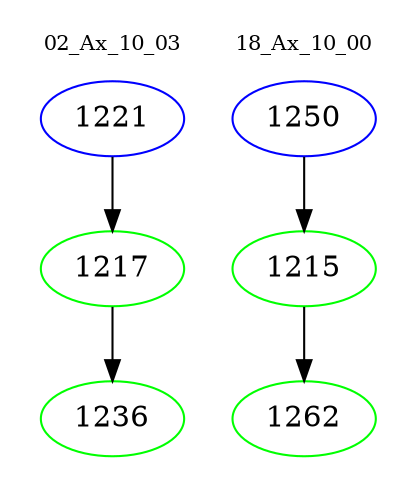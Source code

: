digraph{
subgraph cluster_0 {
color = white
label = "02_Ax_10_03";
fontsize=10;
T0_1221 [label="1221", color="blue"]
T0_1221 -> T0_1217 [color="black"]
T0_1217 [label="1217", color="green"]
T0_1217 -> T0_1236 [color="black"]
T0_1236 [label="1236", color="green"]
}
subgraph cluster_1 {
color = white
label = "18_Ax_10_00";
fontsize=10;
T1_1250 [label="1250", color="blue"]
T1_1250 -> T1_1215 [color="black"]
T1_1215 [label="1215", color="green"]
T1_1215 -> T1_1262 [color="black"]
T1_1262 [label="1262", color="green"]
}
}
